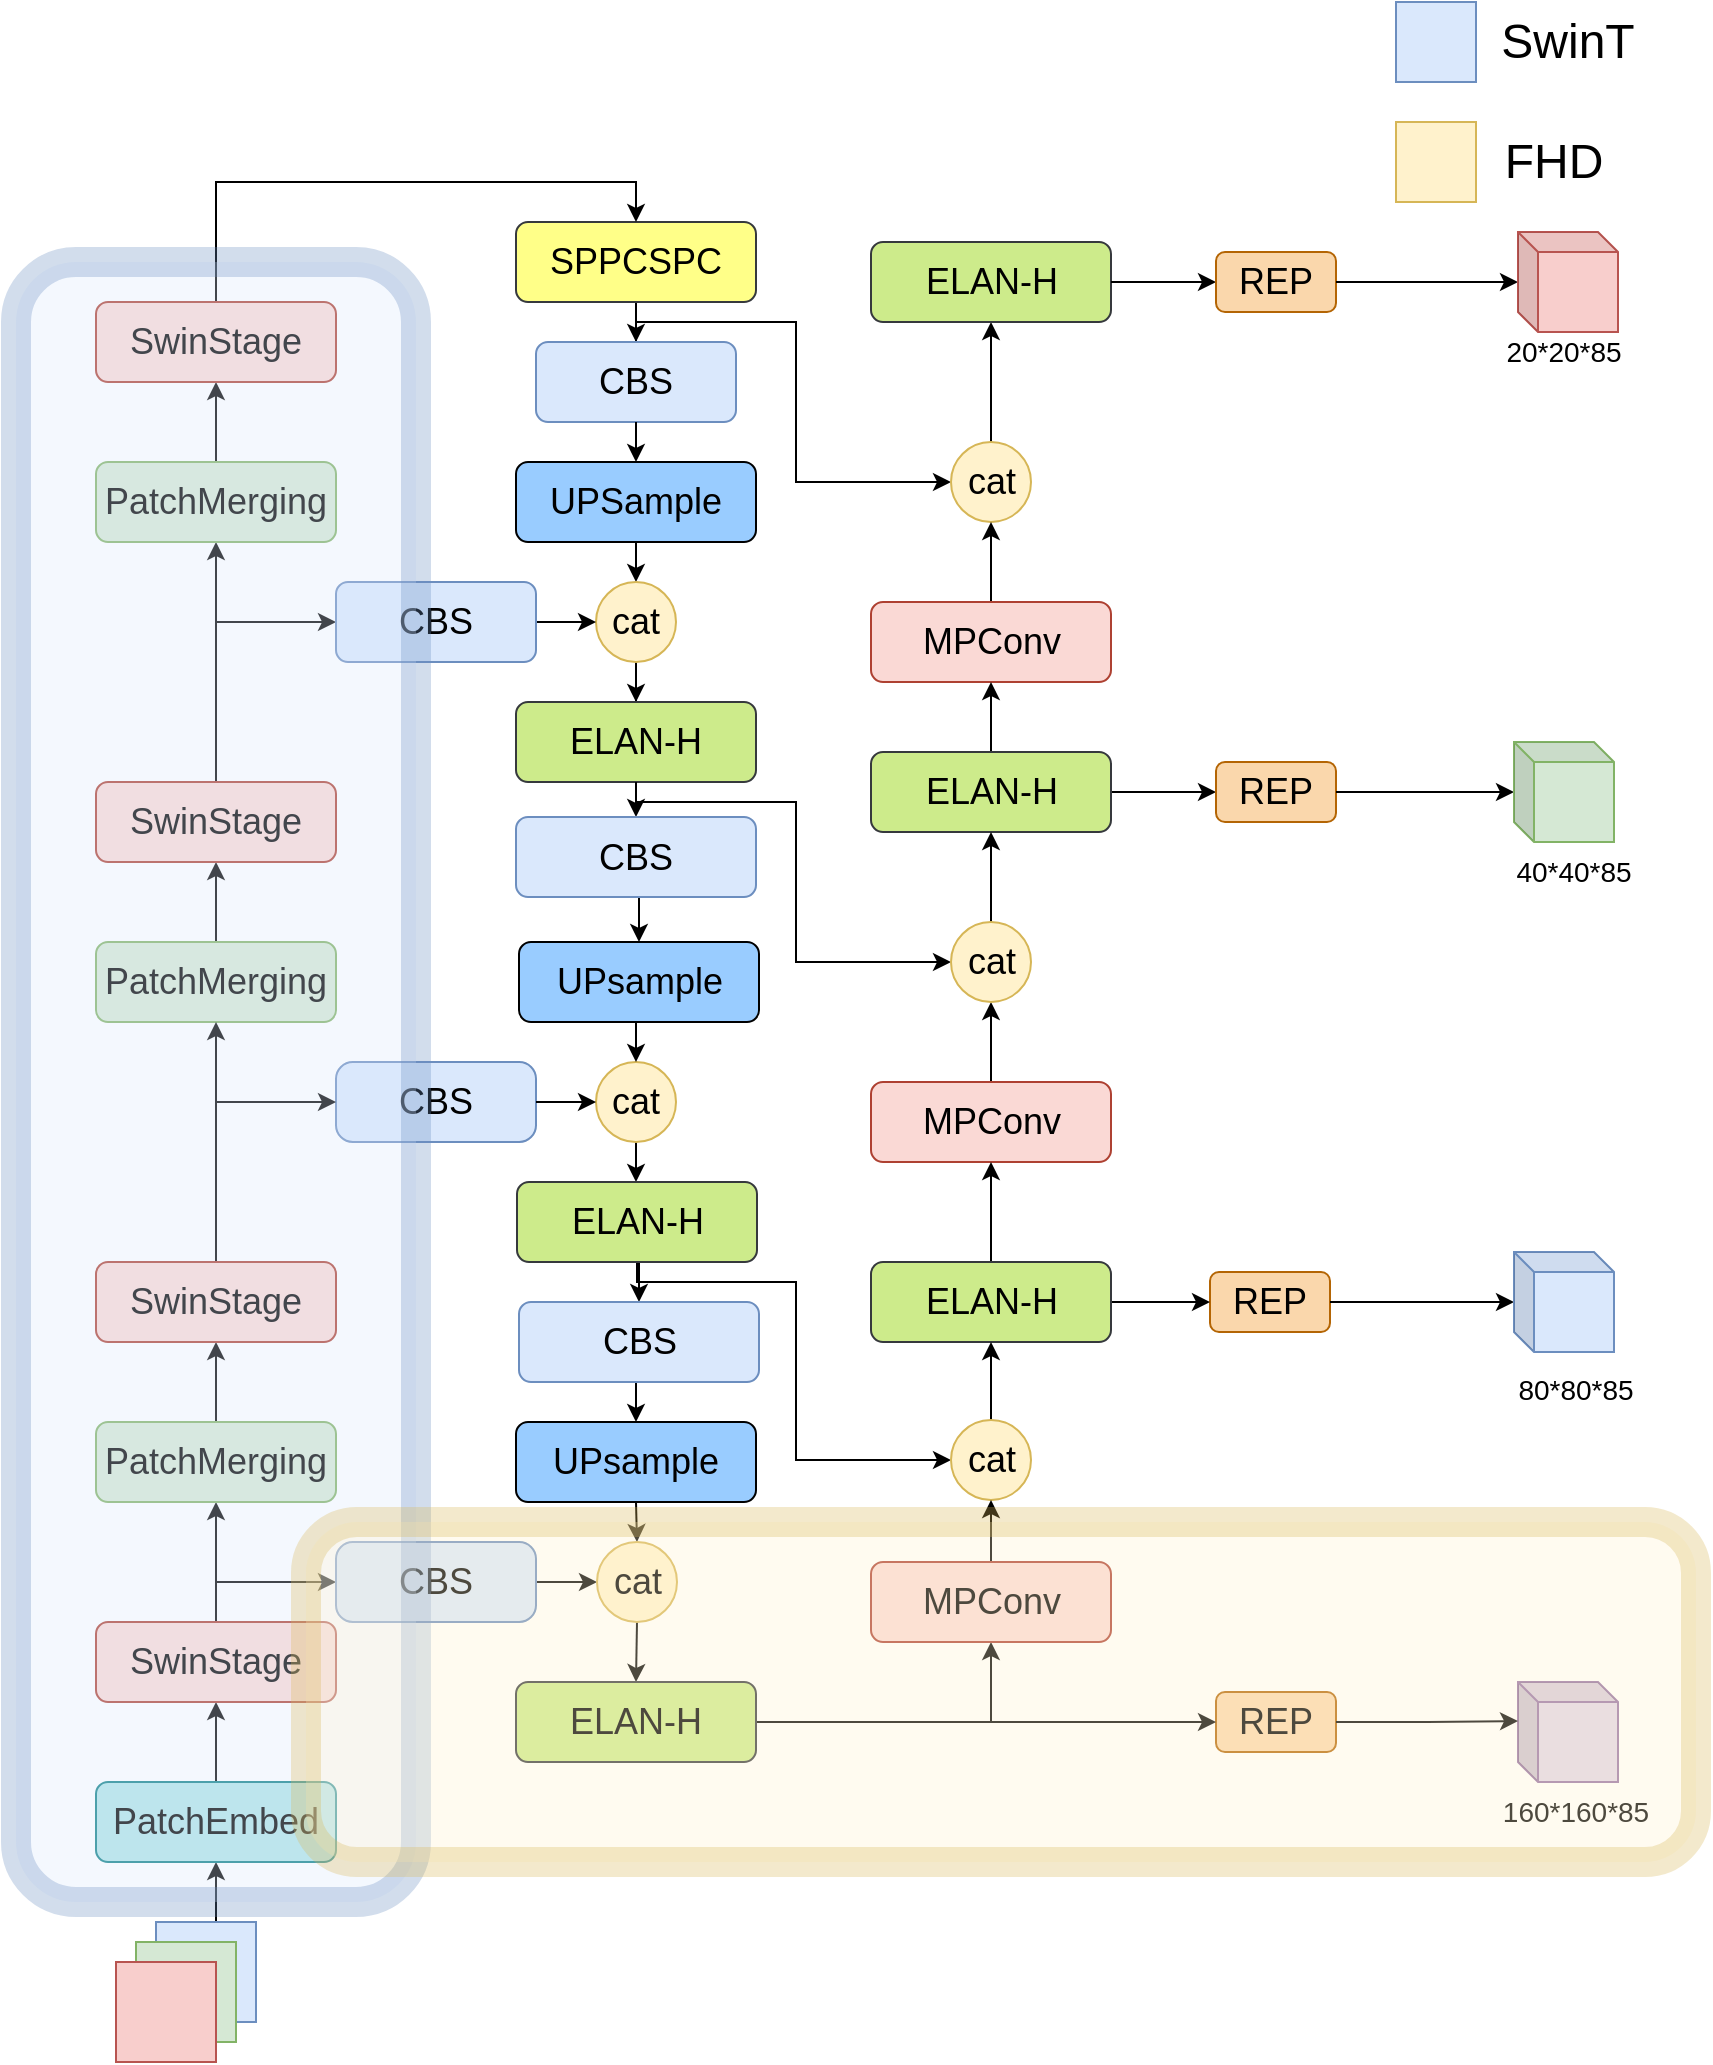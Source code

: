 <mxfile version="24.1.0" type="github">
  <diagram id="i7gGXflLBzXJQ1Onad0F" name="第 1 页">
    <mxGraphModel dx="2876" dy="1066" grid="1" gridSize="10" guides="1" tooltips="1" connect="1" arrows="1" fold="1" page="1" pageScale="1" pageWidth="827" pageHeight="1169" math="0" shadow="0">
      <root>
        <mxCell id="0" />
        <mxCell id="1" parent="0" />
        <mxCell id="FEVaPa4jQSWnyuISxAun-16" style="edgeStyle=orthogonalEdgeStyle;rounded=0;orthogonalLoop=1;jettySize=auto;html=1;exitX=0.5;exitY=0;exitDx=0;exitDy=0;entryX=0.5;entryY=1;entryDx=0;entryDy=0;" parent="1" source="6hGsSX0xc1QD5v10wT_n-3" target="96Z2TRk2g2hctk14bLeR-11" edge="1">
          <mxGeometry relative="1" as="geometry" />
        </mxCell>
        <mxCell id="6hGsSX0xc1QD5v10wT_n-3" value="" style="whiteSpace=wrap;html=1;aspect=fixed;fillColor=#dae8fc;strokeColor=#6c8ebf;" parent="1" vertex="1">
          <mxGeometry x="-50" y="1040" width="50" height="50" as="geometry" />
        </mxCell>
        <mxCell id="6hGsSX0xc1QD5v10wT_n-2" value="" style="whiteSpace=wrap;html=1;aspect=fixed;fillColor=#d5e8d4;strokeColor=#82b366;" parent="1" vertex="1">
          <mxGeometry x="-60" y="1050" width="50" height="50" as="geometry" />
        </mxCell>
        <mxCell id="6hGsSX0xc1QD5v10wT_n-1" value="" style="whiteSpace=wrap;html=1;aspect=fixed;fillColor=#f8cecc;strokeColor=#b85450;" parent="1" vertex="1">
          <mxGeometry x="-70" y="1060" width="50" height="50" as="geometry" />
        </mxCell>
        <mxCell id="FEVaPa4jQSWnyuISxAun-14" style="edgeStyle=orthogonalEdgeStyle;rounded=0;orthogonalLoop=1;jettySize=auto;html=1;exitX=0.5;exitY=0;exitDx=0;exitDy=0;entryX=0.5;entryY=1;entryDx=0;entryDy=0;" parent="1" source="96Z2TRk2g2hctk14bLeR-11" target="96Z2TRk2g2hctk14bLeR-17" edge="1">
          <mxGeometry relative="1" as="geometry" />
        </mxCell>
        <mxCell id="96Z2TRk2g2hctk14bLeR-11" value="&lt;font style=&quot;font-size: 18px;&quot;&gt;PatchEmbed&lt;/font&gt;" style="rounded=1;whiteSpace=wrap;html=1;fillColor=#b0e3e6;strokeColor=#0e8088;" parent="1" vertex="1">
          <mxGeometry x="-80" y="970" width="120" height="40" as="geometry" />
        </mxCell>
        <mxCell id="96Z2TRk2g2hctk14bLeR-20" value="" style="edgeStyle=orthogonalEdgeStyle;rounded=0;orthogonalLoop=1;jettySize=auto;html=1;" parent="1" source="96Z2TRk2g2hctk14bLeR-17" target="96Z2TRk2g2hctk14bLeR-19" edge="1">
          <mxGeometry relative="1" as="geometry" />
        </mxCell>
        <mxCell id="FEVaPa4jQSWnyuISxAun-20" style="edgeStyle=orthogonalEdgeStyle;rounded=0;orthogonalLoop=1;jettySize=auto;html=1;exitX=0.5;exitY=0;exitDx=0;exitDy=0;entryX=0;entryY=0.5;entryDx=0;entryDy=0;" parent="1" source="96Z2TRk2g2hctk14bLeR-17" target="FEVaPa4jQSWnyuISxAun-19" edge="1">
          <mxGeometry relative="1" as="geometry" />
        </mxCell>
        <mxCell id="96Z2TRk2g2hctk14bLeR-17" value="&lt;font style=&quot;font-size: 18px;&quot;&gt;SwinStage&lt;/font&gt;" style="rounded=1;whiteSpace=wrap;html=1;fillColor=#fad9d5;strokeColor=#ae4132;" parent="1" vertex="1">
          <mxGeometry x="-80" y="890" width="120" height="40" as="geometry" />
        </mxCell>
        <mxCell id="96Z2TRk2g2hctk14bLeR-284" value="" style="edgeStyle=orthogonalEdgeStyle;rounded=0;orthogonalLoop=1;jettySize=auto;html=1;fontSize=30;" parent="1" source="96Z2TRk2g2hctk14bLeR-19" target="96Z2TRk2g2hctk14bLeR-281" edge="1">
          <mxGeometry relative="1" as="geometry" />
        </mxCell>
        <mxCell id="96Z2TRk2g2hctk14bLeR-19" value="&lt;font style=&quot;font-size: 18px;&quot;&gt;PatchMerging&lt;/font&gt;" style="rounded=1;whiteSpace=wrap;html=1;fillColor=#d5e8d4;strokeColor=#82b366;" parent="1" vertex="1">
          <mxGeometry x="-80" y="790" width="120" height="40" as="geometry" />
        </mxCell>
        <mxCell id="96Z2TRk2g2hctk14bLeR-41" style="edgeStyle=orthogonalEdgeStyle;rounded=0;orthogonalLoop=1;jettySize=auto;html=1;exitX=0.5;exitY=0;exitDx=0;exitDy=0;entryX=0.5;entryY=1;entryDx=0;entryDy=0;" parent="1" source="96Z2TRk2g2hctk14bLeR-21" target="96Z2TRk2g2hctk14bLeR-23" edge="1">
          <mxGeometry relative="1" as="geometry" />
        </mxCell>
        <mxCell id="96Z2TRk2g2hctk14bLeR-21" value="&lt;font style=&quot;font-size: 18px;&quot;&gt;PatchMerging&lt;/font&gt;" style="rounded=1;whiteSpace=wrap;html=1;fillColor=#d5e8d4;strokeColor=#82b366;" parent="1" vertex="1">
          <mxGeometry x="-80" y="550" width="120" height="40" as="geometry" />
        </mxCell>
        <mxCell id="96Z2TRk2g2hctk14bLeR-26" style="edgeStyle=orthogonalEdgeStyle;rounded=0;orthogonalLoop=1;jettySize=auto;html=1;exitX=0.5;exitY=0;exitDx=0;exitDy=0;" parent="1" source="96Z2TRk2g2hctk14bLeR-23" target="96Z2TRk2g2hctk14bLeR-25" edge="1">
          <mxGeometry relative="1" as="geometry" />
        </mxCell>
        <mxCell id="FEVaPa4jQSWnyuISxAun-17" style="edgeStyle=orthogonalEdgeStyle;rounded=0;orthogonalLoop=1;jettySize=auto;html=1;exitX=0.5;exitY=0;exitDx=0;exitDy=0;entryX=0;entryY=0.5;entryDx=0;entryDy=0;" parent="1" source="96Z2TRk2g2hctk14bLeR-23" target="96Z2TRk2g2hctk14bLeR-40" edge="1">
          <mxGeometry relative="1" as="geometry" />
        </mxCell>
        <mxCell id="96Z2TRk2g2hctk14bLeR-23" value="&lt;font style=&quot;font-size: 18px;&quot;&gt;SwinStage&lt;/font&gt;" style="rounded=1;whiteSpace=wrap;html=1;fillColor=#fad9d5;strokeColor=#ae4132;" parent="1" vertex="1">
          <mxGeometry x="-80" y="470" width="120" height="40" as="geometry" />
        </mxCell>
        <mxCell id="FEVaPa4jQSWnyuISxAun-5" value="" style="edgeStyle=orthogonalEdgeStyle;rounded=0;orthogonalLoop=1;jettySize=auto;html=1;" parent="1" source="96Z2TRk2g2hctk14bLeR-25" target="FEVaPa4jQSWnyuISxAun-4" edge="1">
          <mxGeometry relative="1" as="geometry" />
        </mxCell>
        <mxCell id="96Z2TRk2g2hctk14bLeR-25" value="&lt;font style=&quot;font-size: 18px;&quot;&gt;PatchMerging&lt;/font&gt;" style="rounded=1;whiteSpace=wrap;html=1;fillColor=#d5e8d4;strokeColor=#82b366;" parent="1" vertex="1">
          <mxGeometry x="-80" y="310" width="120" height="40" as="geometry" />
        </mxCell>
        <mxCell id="96Z2TRk2g2hctk14bLeR-31" style="edgeStyle=orthogonalEdgeStyle;rounded=0;orthogonalLoop=1;jettySize=auto;html=1;exitX=0.5;exitY=1;exitDx=0;exitDy=0;" parent="1" source="96Z2TRk2g2hctk14bLeR-28" target="96Z2TRk2g2hctk14bLeR-30" edge="1">
          <mxGeometry relative="1" as="geometry" />
        </mxCell>
        <mxCell id="FEVaPa4jQSWnyuISxAun-55" style="edgeStyle=orthogonalEdgeStyle;rounded=0;orthogonalLoop=1;jettySize=auto;html=1;exitX=0.5;exitY=1;exitDx=0;exitDy=0;entryX=0;entryY=0.5;entryDx=0;entryDy=0;" parent="1" source="96Z2TRk2g2hctk14bLeR-28" target="96Z2TRk2g2hctk14bLeR-71" edge="1">
          <mxGeometry relative="1" as="geometry">
            <Array as="points">
              <mxPoint x="190" y="240" />
              <mxPoint x="270" y="240" />
              <mxPoint x="270" y="320" />
            </Array>
          </mxGeometry>
        </mxCell>
        <mxCell id="96Z2TRk2g2hctk14bLeR-28" value="&lt;font style=&quot;font-size: 18px;&quot;&gt;SPPCSPC&lt;/font&gt;" style="rounded=1;whiteSpace=wrap;html=1;fillColor=#ffff88;strokeColor=#36393d;" parent="1" vertex="1">
          <mxGeometry x="130" y="190" width="120" height="40" as="geometry" />
        </mxCell>
        <mxCell id="96Z2TRk2g2hctk14bLeR-30" value="&lt;font style=&quot;font-size: 18px;&quot;&gt;CBS&lt;/font&gt;" style="rounded=1;whiteSpace=wrap;html=1;fillColor=#dae8fc;strokeColor=#6c8ebf;" parent="1" vertex="1">
          <mxGeometry x="140" y="250" width="100" height="40" as="geometry" />
        </mxCell>
        <mxCell id="FEVaPa4jQSWnyuISxAun-47" style="edgeStyle=orthogonalEdgeStyle;rounded=0;orthogonalLoop=1;jettySize=auto;html=1;exitX=0.5;exitY=1;exitDx=0;exitDy=0;entryX=0.5;entryY=0;entryDx=0;entryDy=0;" parent="1" source="96Z2TRk2g2hctk14bLeR-32" target="96Z2TRk2g2hctk14bLeR-37" edge="1">
          <mxGeometry relative="1" as="geometry" />
        </mxCell>
        <mxCell id="96Z2TRk2g2hctk14bLeR-32" value="&lt;font style=&quot;font-size: 18px;&quot;&gt;UPSample&lt;/font&gt;" style="rounded=1;whiteSpace=wrap;html=1;fillColor=#99CCFF;" parent="1" vertex="1">
          <mxGeometry x="130" y="310" width="120" height="40" as="geometry" />
        </mxCell>
        <mxCell id="96Z2TRk2g2hctk14bLeR-50" value="" style="edgeStyle=orthogonalEdgeStyle;rounded=0;orthogonalLoop=1;jettySize=auto;html=1;" parent="1" source="96Z2TRk2g2hctk14bLeR-37" target="96Z2TRk2g2hctk14bLeR-49" edge="1">
          <mxGeometry relative="1" as="geometry" />
        </mxCell>
        <mxCell id="96Z2TRk2g2hctk14bLeR-37" value="&lt;font style=&quot;font-size: 18px;&quot;&gt;cat&lt;/font&gt;" style="ellipse;whiteSpace=wrap;html=1;rounded=1;fillColor=#fff2cc;strokeColor=#d6b656;" parent="1" vertex="1">
          <mxGeometry x="170" y="370" width="40" height="40" as="geometry" />
        </mxCell>
        <mxCell id="slHn6gZgomVeKo_xS-rV-101" style="edgeStyle=orthogonalEdgeStyle;rounded=0;orthogonalLoop=1;jettySize=auto;html=1;exitX=1;exitY=0.5;exitDx=0;exitDy=0;" parent="1" source="96Z2TRk2g2hctk14bLeR-40" target="96Z2TRk2g2hctk14bLeR-37" edge="1">
          <mxGeometry relative="1" as="geometry" />
        </mxCell>
        <mxCell id="96Z2TRk2g2hctk14bLeR-40" value="&lt;font style=&quot;font-size: 18px;&quot;&gt;CBS&lt;/font&gt;" style="rounded=1;whiteSpace=wrap;html=1;fillColor=#dae8fc;strokeColor=#6c8ebf;" parent="1" vertex="1">
          <mxGeometry x="40" y="370" width="100" height="40" as="geometry" />
        </mxCell>
        <mxCell id="96Z2TRk2g2hctk14bLeR-43" value="&lt;font style=&quot;font-size: 18px;&quot;&gt;CBS&lt;/font&gt;" style="rounded=1;whiteSpace=wrap;html=1;fillColor=#dae8fc;strokeColor=#6c8ebf;arcSize=21;" parent="1" vertex="1">
          <mxGeometry x="40" y="610" width="100" height="40" as="geometry" />
        </mxCell>
        <mxCell id="96Z2TRk2g2hctk14bLeR-67" value="" style="edgeStyle=orthogonalEdgeStyle;rounded=0;orthogonalLoop=1;jettySize=auto;html=1;" parent="1" source="96Z2TRk2g2hctk14bLeR-48" target="96Z2TRk2g2hctk14bLeR-66" edge="1">
          <mxGeometry relative="1" as="geometry" />
        </mxCell>
        <mxCell id="96Z2TRk2g2hctk14bLeR-48" value="&lt;font style=&quot;font-size: 18px;&quot;&gt;cat&lt;/font&gt;" style="ellipse;whiteSpace=wrap;html=1;rounded=1;fillColor=#fff2cc;strokeColor=#d6b656;" parent="1" vertex="1">
          <mxGeometry x="170" y="610" width="40" height="40" as="geometry" />
        </mxCell>
        <mxCell id="FEVaPa4jQSWnyuISxAun-54" style="edgeStyle=orthogonalEdgeStyle;rounded=0;orthogonalLoop=1;jettySize=auto;html=1;exitX=0.5;exitY=1;exitDx=0;exitDy=0;entryX=0;entryY=0.5;entryDx=0;entryDy=0;" parent="1" source="96Z2TRk2g2hctk14bLeR-49" target="96Z2TRk2g2hctk14bLeR-89" edge="1">
          <mxGeometry relative="1" as="geometry">
            <Array as="points">
              <mxPoint x="190" y="480" />
              <mxPoint x="270" y="480" />
              <mxPoint x="270" y="560" />
            </Array>
          </mxGeometry>
        </mxCell>
        <mxCell id="96Z2TRk2g2hctk14bLeR-49" value="&lt;font style=&quot;font-size: 18px;&quot;&gt;ELAN-H&lt;/font&gt;" style="rounded=1;whiteSpace=wrap;html=1;fillColor=#cdeb8b;strokeColor=#36393d;" parent="1" vertex="1">
          <mxGeometry x="130" y="430" width="120" height="40" as="geometry" />
        </mxCell>
        <mxCell id="96Z2TRk2g2hctk14bLeR-56" style="edgeStyle=orthogonalEdgeStyle;rounded=0;orthogonalLoop=1;jettySize=auto;html=1;exitX=0.5;exitY=1;exitDx=0;exitDy=0;entryX=0.5;entryY=0;entryDx=0;entryDy=0;" parent="1" source="96Z2TRk2g2hctk14bLeR-49" target="96Z2TRk2g2hctk14bLeR-54" edge="1">
          <mxGeometry relative="1" as="geometry">
            <mxPoint x="191" y="515" as="sourcePoint" />
          </mxGeometry>
        </mxCell>
        <mxCell id="a6rZ2WNsQKCH5PQ9cZ_o-20" style="edgeStyle=orthogonalEdgeStyle;rounded=0;orthogonalLoop=1;jettySize=auto;html=1;exitX=0.5;exitY=1;exitDx=0;exitDy=0;entryX=0.5;entryY=0;entryDx=0;entryDy=0;fontFamily=Tahoma;fontSize=6;" parent="1" source="96Z2TRk2g2hctk14bLeR-60" target="96Z2TRk2g2hctk14bLeR-48" edge="1">
          <mxGeometry relative="1" as="geometry" />
        </mxCell>
        <mxCell id="96Z2TRk2g2hctk14bLeR-60" value="&lt;font style=&quot;font-size: 18px;&quot;&gt;UPsample&lt;/font&gt;" style="rounded=1;whiteSpace=wrap;html=1;fillColor=#99CCFF;" parent="1" vertex="1">
          <mxGeometry x="131.5" y="550" width="120" height="40" as="geometry" />
        </mxCell>
        <mxCell id="FEVaPa4jQSWnyuISxAun-22" style="edgeStyle=orthogonalEdgeStyle;rounded=0;orthogonalLoop=1;jettySize=auto;html=1;exitX=0.5;exitY=1;exitDx=0;exitDy=0;entryX=0.5;entryY=0;entryDx=0;entryDy=0;" parent="1" source="96Z2TRk2g2hctk14bLeR-66" target="FEVaPa4jQSWnyuISxAun-21" edge="1">
          <mxGeometry relative="1" as="geometry" />
        </mxCell>
        <mxCell id="FEVaPa4jQSWnyuISxAun-48" style="edgeStyle=orthogonalEdgeStyle;rounded=0;orthogonalLoop=1;jettySize=auto;html=1;exitX=0.5;exitY=1;exitDx=0;exitDy=0;entryX=0;entryY=0.5;entryDx=0;entryDy=0;" parent="1" source="96Z2TRk2g2hctk14bLeR-66" target="FEVaPa4jQSWnyuISxAun-34" edge="1">
          <mxGeometry relative="1" as="geometry">
            <Array as="points">
              <mxPoint x="191" y="720" />
              <mxPoint x="270" y="720" />
              <mxPoint x="270" y="809" />
            </Array>
          </mxGeometry>
        </mxCell>
        <mxCell id="96Z2TRk2g2hctk14bLeR-66" value="&lt;font style=&quot;font-size: 18px;&quot;&gt;ELAN-H&lt;/font&gt;" style="whiteSpace=wrap;html=1;rounded=1;fillColor=#cdeb8b;strokeColor=#36393d;" parent="1" vertex="1">
          <mxGeometry x="130.5" y="670" width="120" height="40" as="geometry" />
        </mxCell>
        <mxCell id="96Z2TRk2g2hctk14bLeR-96" style="edgeStyle=orthogonalEdgeStyle;rounded=0;orthogonalLoop=1;jettySize=auto;html=1;exitX=0.5;exitY=0;exitDx=0;exitDy=0;entryX=0.5;entryY=1;entryDx=0;entryDy=0;" parent="1" source="96Z2TRk2g2hctk14bLeR-71" target="96Z2TRk2g2hctk14bLeR-94" edge="1">
          <mxGeometry relative="1" as="geometry" />
        </mxCell>
        <mxCell id="96Z2TRk2g2hctk14bLeR-71" value="&lt;font style=&quot;font-size: 18px;&quot;&gt;cat&lt;/font&gt;" style="ellipse;whiteSpace=wrap;html=1;rounded=1;fillColor=#fff2cc;strokeColor=#d6b656;" parent="1" vertex="1">
          <mxGeometry x="347.5" y="300" width="40" height="40" as="geometry" />
        </mxCell>
        <mxCell id="96Z2TRk2g2hctk14bLeR-84" value="" style="edgeStyle=orthogonalEdgeStyle;rounded=0;orthogonalLoop=1;jettySize=auto;html=1;entryX=0.5;entryY=1;entryDx=0;entryDy=0;" parent="1" source="96Z2TRk2g2hctk14bLeR-81" target="96Z2TRk2g2hctk14bLeR-71" edge="1">
          <mxGeometry relative="1" as="geometry">
            <mxPoint x="366" y="390" as="targetPoint" />
          </mxGeometry>
        </mxCell>
        <mxCell id="96Z2TRk2g2hctk14bLeR-81" value="&lt;font style=&quot;font-size: 18px;&quot;&gt;MPConv&lt;/font&gt;" style="whiteSpace=wrap;html=1;rounded=1;fillColor=#fad9d5;strokeColor=#ae4132;" parent="1" vertex="1">
          <mxGeometry x="307.5" y="380" width="120" height="40" as="geometry" />
        </mxCell>
        <mxCell id="96Z2TRk2g2hctk14bLeR-88" value="" style="edgeStyle=orthogonalEdgeStyle;rounded=0;orthogonalLoop=1;jettySize=auto;html=1;" parent="1" source="96Z2TRk2g2hctk14bLeR-82" target="96Z2TRk2g2hctk14bLeR-81" edge="1">
          <mxGeometry relative="1" as="geometry" />
        </mxCell>
        <mxCell id="slHn6gZgomVeKo_xS-rV-91" style="edgeStyle=orthogonalEdgeStyle;rounded=0;orthogonalLoop=1;jettySize=auto;html=1;exitX=1;exitY=0.5;exitDx=0;exitDy=0;entryX=0;entryY=0.5;entryDx=0;entryDy=0;" parent="1" source="96Z2TRk2g2hctk14bLeR-82" target="96Z2TRk2g2hctk14bLeR-100" edge="1">
          <mxGeometry relative="1" as="geometry" />
        </mxCell>
        <mxCell id="96Z2TRk2g2hctk14bLeR-82" value="&lt;font style=&quot;font-size: 18px;&quot;&gt;ELAN-H&lt;/font&gt;" style="whiteSpace=wrap;html=1;rounded=1;fillColor=#cdeb8b;strokeColor=#36393d;" parent="1" vertex="1">
          <mxGeometry x="307.5" y="455" width="120" height="40" as="geometry" />
        </mxCell>
        <mxCell id="FEVaPa4jQSWnyuISxAun-53" style="edgeStyle=orthogonalEdgeStyle;rounded=0;orthogonalLoop=1;jettySize=auto;html=1;exitX=0.5;exitY=0;exitDx=0;exitDy=0;entryX=0.5;entryY=1;entryDx=0;entryDy=0;" parent="1" source="96Z2TRk2g2hctk14bLeR-83" target="96Z2TRk2g2hctk14bLeR-89" edge="1">
          <mxGeometry relative="1" as="geometry" />
        </mxCell>
        <mxCell id="96Z2TRk2g2hctk14bLeR-83" value="&lt;font style=&quot;font-size: 18px;&quot;&gt;MPConv&lt;/font&gt;" style="whiteSpace=wrap;html=1;rounded=1;fillColor=#fad9d5;strokeColor=#ae4132;" parent="1" vertex="1">
          <mxGeometry x="307.5" y="620" width="120" height="40" as="geometry" />
        </mxCell>
        <mxCell id="96Z2TRk2g2hctk14bLeR-90" value="" style="edgeStyle=orthogonalEdgeStyle;rounded=0;orthogonalLoop=1;jettySize=auto;html=1;" parent="1" source="96Z2TRk2g2hctk14bLeR-89" target="96Z2TRk2g2hctk14bLeR-82" edge="1">
          <mxGeometry relative="1" as="geometry" />
        </mxCell>
        <mxCell id="96Z2TRk2g2hctk14bLeR-89" value="&lt;font style=&quot;font-size: 18px;&quot;&gt;cat&lt;/font&gt;" style="ellipse;whiteSpace=wrap;html=1;rounded=1;fillColor=#fff2cc;strokeColor=#d6b656;" parent="1" vertex="1">
          <mxGeometry x="347.5" y="540" width="40" height="40" as="geometry" />
        </mxCell>
        <mxCell id="96Z2TRk2g2hctk14bLeR-94" value="&lt;font style=&quot;font-size: 18px;&quot;&gt;ELAN-H&lt;/font&gt;" style="rounded=1;whiteSpace=wrap;html=1;fillColor=#cdeb8b;strokeColor=#36393d;" parent="1" vertex="1">
          <mxGeometry x="307.5" y="200" width="120" height="40" as="geometry" />
        </mxCell>
        <mxCell id="96Z2TRk2g2hctk14bLeR-99" style="edgeStyle=orthogonalEdgeStyle;rounded=0;orthogonalLoop=1;jettySize=auto;html=1;entryX=0;entryY=0.5;entryDx=0;entryDy=0;exitX=1;exitY=0.5;exitDx=0;exitDy=0;" parent="1" source="96Z2TRk2g2hctk14bLeR-94" target="96Z2TRk2g2hctk14bLeR-98" edge="1">
          <mxGeometry relative="1" as="geometry">
            <mxPoint x="418" y="210" as="sourcePoint" />
          </mxGeometry>
        </mxCell>
        <mxCell id="96Z2TRk2g2hctk14bLeR-98" value="&lt;font style=&quot;font-size: 18px;&quot;&gt;REP&lt;/font&gt;" style="rounded=1;whiteSpace=wrap;html=1;fillColor=#fad7ac;strokeColor=#b46504;" parent="1" vertex="1">
          <mxGeometry x="480" y="205" width="60" height="30" as="geometry" />
        </mxCell>
        <mxCell id="96Z2TRk2g2hctk14bLeR-100" value="&lt;font style=&quot;font-size: 18px;&quot;&gt;REP&lt;/font&gt;" style="rounded=1;whiteSpace=wrap;html=1;fillColor=#fad7ac;strokeColor=#b46504;" parent="1" vertex="1">
          <mxGeometry x="480" y="460" width="60" height="30" as="geometry" />
        </mxCell>
        <mxCell id="96Z2TRk2g2hctk14bLeR-101" value="&lt;font style=&quot;font-size: 18px;&quot;&gt;REP&lt;/font&gt;" style="rounded=1;whiteSpace=wrap;html=1;fillColor=#fad7ac;strokeColor=#b46504;" parent="1" vertex="1">
          <mxGeometry x="477" y="715" width="60" height="30" as="geometry" />
        </mxCell>
        <mxCell id="96Z2TRk2g2hctk14bLeR-141" value="" style="edgeStyle=orthogonalEdgeStyle;rounded=0;orthogonalLoop=1;jettySize=auto;html=1;exitX=1;exitY=0.5;exitDx=0;exitDy=0;" parent="1" source="96Z2TRk2g2hctk14bLeR-98" target="96Z2TRk2g2hctk14bLeR-117" edge="1">
          <mxGeometry relative="1" as="geometry">
            <mxPoint x="601" y="220.0" as="sourcePoint" />
          </mxGeometry>
        </mxCell>
        <mxCell id="96Z2TRk2g2hctk14bLeR-119" value="" style="edgeStyle=orthogonalEdgeStyle;rounded=0;orthogonalLoop=1;jettySize=auto;html=1;exitX=1;exitY=0.5;exitDx=0;exitDy=0;" parent="1" source="96Z2TRk2g2hctk14bLeR-100" target="96Z2TRk2g2hctk14bLeR-118" edge="1">
          <mxGeometry relative="1" as="geometry">
            <mxPoint x="601" y="433.5" as="sourcePoint" />
          </mxGeometry>
        </mxCell>
        <mxCell id="96Z2TRk2g2hctk14bLeR-121" value="" style="edgeStyle=orthogonalEdgeStyle;rounded=0;orthogonalLoop=1;jettySize=auto;html=1;exitX=1;exitY=0.5;exitDx=0;exitDy=0;" parent="1" source="96Z2TRk2g2hctk14bLeR-101" target="96Z2TRk2g2hctk14bLeR-120" edge="1">
          <mxGeometry relative="1" as="geometry">
            <mxPoint x="598" y="735" as="sourcePoint" />
          </mxGeometry>
        </mxCell>
        <mxCell id="96Z2TRk2g2hctk14bLeR-117" value="" style="shape=cube;whiteSpace=wrap;html=1;boundedLbl=1;backgroundOutline=1;darkOpacity=0.05;darkOpacity2=0.1;size=10;fontStyle=1;fillColor=#f8cecc;strokeColor=#b85450;" parent="1" vertex="1">
          <mxGeometry x="631" y="195" width="50" height="50" as="geometry" />
        </mxCell>
        <mxCell id="96Z2TRk2g2hctk14bLeR-118" value="" style="shape=cube;whiteSpace=wrap;html=1;boundedLbl=1;backgroundOutline=1;darkOpacity=0.05;darkOpacity2=0.1;size=10;fillColor=#d5e8d4;strokeColor=#82b366;" parent="1" vertex="1">
          <mxGeometry x="629" y="450" width="50" height="50" as="geometry" />
        </mxCell>
        <mxCell id="96Z2TRk2g2hctk14bLeR-120" value="" style="shape=cube;whiteSpace=wrap;html=1;boundedLbl=1;backgroundOutline=1;darkOpacity=0.05;darkOpacity2=0.1;size=10;fillColor=#dae8fc;strokeColor=#6c8ebf;" parent="1" vertex="1">
          <mxGeometry x="629" y="705" width="50" height="50" as="geometry" />
        </mxCell>
        <mxCell id="96Z2TRk2g2hctk14bLeR-285" value="" style="edgeStyle=orthogonalEdgeStyle;rounded=0;orthogonalLoop=1;jettySize=auto;html=1;fontSize=30;" parent="1" source="96Z2TRk2g2hctk14bLeR-281" target="96Z2TRk2g2hctk14bLeR-21" edge="1">
          <mxGeometry relative="1" as="geometry" />
        </mxCell>
        <mxCell id="FEVaPa4jQSWnyuISxAun-15" style="edgeStyle=orthogonalEdgeStyle;rounded=0;orthogonalLoop=1;jettySize=auto;html=1;exitX=0.5;exitY=0;exitDx=0;exitDy=0;entryX=0;entryY=0.5;entryDx=0;entryDy=0;" parent="1" source="96Z2TRk2g2hctk14bLeR-281" target="96Z2TRk2g2hctk14bLeR-43" edge="1">
          <mxGeometry relative="1" as="geometry" />
        </mxCell>
        <mxCell id="96Z2TRk2g2hctk14bLeR-281" value="&lt;font style=&quot;font-size: 18px;&quot;&gt;SwinStage&lt;/font&gt;" style="rounded=1;whiteSpace=wrap;html=1;fillColor=#fad9d5;strokeColor=#ae4132;" parent="1" vertex="1">
          <mxGeometry x="-80" y="710" width="120" height="40" as="geometry" />
        </mxCell>
        <mxCell id="96Z2TRk2g2hctk14bLeR-370" value="&lt;font style=&quot;font-size: 14px;&quot;&gt;20*20*85&lt;/font&gt;" style="text;html=1;strokeColor=none;fillColor=none;align=center;verticalAlign=middle;whiteSpace=wrap;rounded=0;strokeWidth=1;fontSize=12;" parent="1" vertex="1">
          <mxGeometry x="626" y="240" width="56" height="30" as="geometry" />
        </mxCell>
        <mxCell id="96Z2TRk2g2hctk14bLeR-371" value="&lt;font style=&quot;font-size: 14px;&quot;&gt;40*40*85&lt;/font&gt;" style="text;html=1;strokeColor=none;fillColor=none;align=center;verticalAlign=middle;whiteSpace=wrap;rounded=0;strokeWidth=1;fontSize=12;" parent="1" vertex="1">
          <mxGeometry x="631" y="500" width="56" height="30" as="geometry" />
        </mxCell>
        <mxCell id="96Z2TRk2g2hctk14bLeR-372" value="&lt;font style=&quot;font-size: 14px;&quot;&gt;80*80*85&lt;/font&gt;" style="text;html=1;strokeColor=none;fillColor=none;align=center;verticalAlign=middle;whiteSpace=wrap;rounded=0;strokeWidth=1;fontSize=12;" parent="1" vertex="1">
          <mxGeometry x="632" y="759" width="56" height="30" as="geometry" />
        </mxCell>
        <mxCell id="a6rZ2WNsQKCH5PQ9cZ_o-3" style="edgeStyle=orthogonalEdgeStyle;rounded=0;orthogonalLoop=1;jettySize=auto;html=1;exitX=1;exitY=0.5;exitDx=0;exitDy=0;entryX=0;entryY=0.5;entryDx=0;entryDy=0;fontFamily=Tahoma;fontSize=6;" parent="1" source="96Z2TRk2g2hctk14bLeR-43" target="96Z2TRk2g2hctk14bLeR-48" edge="1">
          <mxGeometry relative="1" as="geometry">
            <mxPoint x="153.5" y="635" as="sourcePoint" />
          </mxGeometry>
        </mxCell>
        <mxCell id="a6rZ2WNsQKCH5PQ9cZ_o-12" style="edgeStyle=orthogonalEdgeStyle;rounded=0;orthogonalLoop=1;jettySize=auto;html=1;exitX=0.5;exitY=1;exitDx=0;exitDy=0;entryX=0.5;entryY=0;entryDx=0;entryDy=0;fontFamily=Tahoma;fontSize=6;" parent="1" source="96Z2TRk2g2hctk14bLeR-54" target="96Z2TRk2g2hctk14bLeR-60" edge="1">
          <mxGeometry relative="1" as="geometry">
            <mxPoint x="190" y="576" as="sourcePoint" />
          </mxGeometry>
        </mxCell>
        <mxCell id="a6rZ2WNsQKCH5PQ9cZ_o-15" style="edgeStyle=orthogonalEdgeStyle;rounded=0;orthogonalLoop=1;jettySize=auto;html=1;exitX=0.5;exitY=1;exitDx=0;exitDy=0;entryX=0.5;entryY=0;entryDx=0;entryDy=0;fontFamily=Tahoma;fontSize=6;" parent="1" source="96Z2TRk2g2hctk14bLeR-30" target="96Z2TRk2g2hctk14bLeR-32" edge="1">
          <mxGeometry relative="1" as="geometry">
            <mxPoint x="190" y="357" as="sourcePoint" />
          </mxGeometry>
        </mxCell>
        <mxCell id="a6rZ2WNsQKCH5PQ9cZ_o-16" style="edgeStyle=orthogonalEdgeStyle;rounded=0;orthogonalLoop=1;jettySize=auto;html=1;exitX=0.5;exitY=1;exitDx=0;exitDy=0;fontFamily=Tahoma;fontSize=6;" parent="1" edge="1">
          <mxGeometry relative="1" as="geometry">
            <mxPoint x="240" y="360.5" as="sourcePoint" />
            <mxPoint x="240" y="360.5" as="targetPoint" />
          </mxGeometry>
        </mxCell>
        <mxCell id="FEVaPa4jQSWnyuISxAun-6" style="edgeStyle=orthogonalEdgeStyle;rounded=0;orthogonalLoop=1;jettySize=auto;html=1;exitX=0.5;exitY=0;exitDx=0;exitDy=0;entryX=0.5;entryY=0;entryDx=0;entryDy=0;" parent="1" source="FEVaPa4jQSWnyuISxAun-4" target="96Z2TRk2g2hctk14bLeR-28" edge="1">
          <mxGeometry relative="1" as="geometry" />
        </mxCell>
        <mxCell id="FEVaPa4jQSWnyuISxAun-4" value="&lt;font style=&quot;font-size: 18px;&quot;&gt;SwinStage&lt;/font&gt;" style="rounded=1;whiteSpace=wrap;html=1;fillColor=#fad9d5;strokeColor=#ae4132;" parent="1" vertex="1">
          <mxGeometry x="-80" y="230" width="120" height="40" as="geometry" />
        </mxCell>
        <mxCell id="FEVaPa4jQSWnyuISxAun-26" style="edgeStyle=orthogonalEdgeStyle;rounded=0;orthogonalLoop=1;jettySize=auto;html=1;exitX=1;exitY=0.5;exitDx=0;exitDy=0;entryX=0;entryY=0.5;entryDx=0;entryDy=0;" parent="1" source="FEVaPa4jQSWnyuISxAun-19" target="FEVaPa4jQSWnyuISxAun-24" edge="1">
          <mxGeometry relative="1" as="geometry" />
        </mxCell>
        <mxCell id="FEVaPa4jQSWnyuISxAun-19" value="&lt;font style=&quot;font-size: 18px;&quot;&gt;CBS&lt;/font&gt;" style="rounded=1;whiteSpace=wrap;html=1;fillColor=#dae8fc;strokeColor=#6c8ebf;arcSize=21;" parent="1" vertex="1">
          <mxGeometry x="40" y="850" width="100" height="40" as="geometry" />
        </mxCell>
        <mxCell id="FEVaPa4jQSWnyuISxAun-25" style="edgeStyle=orthogonalEdgeStyle;rounded=0;orthogonalLoop=1;jettySize=auto;html=1;exitX=0.5;exitY=1;exitDx=0;exitDy=0;entryX=0.5;entryY=0;entryDx=0;entryDy=0;" parent="1" source="FEVaPa4jQSWnyuISxAun-21" target="FEVaPa4jQSWnyuISxAun-23" edge="1">
          <mxGeometry relative="1" as="geometry" />
        </mxCell>
        <mxCell id="FEVaPa4jQSWnyuISxAun-21" value="&lt;font style=&quot;font-size: 18px;&quot;&gt;CBS&lt;/font&gt;" style="rounded=1;whiteSpace=wrap;html=1;fillColor=#dae8fc;strokeColor=#6c8ebf;" parent="1" vertex="1">
          <mxGeometry x="131.5" y="730" width="120" height="40" as="geometry" />
        </mxCell>
        <mxCell id="FEVaPa4jQSWnyuISxAun-50" style="edgeStyle=orthogonalEdgeStyle;rounded=0;orthogonalLoop=1;jettySize=auto;html=1;exitX=0.5;exitY=1;exitDx=0;exitDy=0;entryX=0.5;entryY=0;entryDx=0;entryDy=0;" parent="1" source="FEVaPa4jQSWnyuISxAun-23" target="FEVaPa4jQSWnyuISxAun-24" edge="1">
          <mxGeometry relative="1" as="geometry" />
        </mxCell>
        <mxCell id="FEVaPa4jQSWnyuISxAun-23" value="&lt;font style=&quot;font-size: 18px;&quot;&gt;UPsample&lt;/font&gt;" style="rounded=1;whiteSpace=wrap;html=1;fillColor=#99CCFF;" parent="1" vertex="1">
          <mxGeometry x="130" y="790" width="120" height="40" as="geometry" />
        </mxCell>
        <mxCell id="FEVaPa4jQSWnyuISxAun-39" style="edgeStyle=orthogonalEdgeStyle;rounded=0;orthogonalLoop=1;jettySize=auto;html=1;exitX=0.5;exitY=1;exitDx=0;exitDy=0;entryX=0.5;entryY=0;entryDx=0;entryDy=0;" parent="1" source="FEVaPa4jQSWnyuISxAun-24" target="FEVaPa4jQSWnyuISxAun-37" edge="1">
          <mxGeometry relative="1" as="geometry" />
        </mxCell>
        <mxCell id="FEVaPa4jQSWnyuISxAun-24" value="&lt;font style=&quot;font-size: 18px;&quot;&gt;cat&lt;/font&gt;" style="ellipse;whiteSpace=wrap;html=1;rounded=1;fillColor=#fff2cc;strokeColor=#d6b656;" parent="1" vertex="1">
          <mxGeometry x="170.5" y="850" width="40" height="40" as="geometry" />
        </mxCell>
        <mxCell id="FEVaPa4jQSWnyuISxAun-32" style="edgeStyle=orthogonalEdgeStyle;rounded=0;orthogonalLoop=1;jettySize=auto;html=1;exitX=1;exitY=0.5;exitDx=0;exitDy=0;entryX=0;entryY=0.5;entryDx=0;entryDy=0;" parent="1" source="FEVaPa4jQSWnyuISxAun-28" target="96Z2TRk2g2hctk14bLeR-101" edge="1">
          <mxGeometry relative="1" as="geometry" />
        </mxCell>
        <mxCell id="FEVaPa4jQSWnyuISxAun-33" style="edgeStyle=orthogonalEdgeStyle;rounded=0;orthogonalLoop=1;jettySize=auto;html=1;exitX=0.5;exitY=0;exitDx=0;exitDy=0;entryX=0.5;entryY=1;entryDx=0;entryDy=0;" parent="1" source="FEVaPa4jQSWnyuISxAun-28" target="96Z2TRk2g2hctk14bLeR-83" edge="1">
          <mxGeometry relative="1" as="geometry" />
        </mxCell>
        <mxCell id="FEVaPa4jQSWnyuISxAun-28" value="&lt;font style=&quot;font-size: 18px;&quot;&gt;ELAN-H&lt;/font&gt;" style="whiteSpace=wrap;html=1;rounded=1;fillColor=#cdeb8b;strokeColor=#36393d;" parent="1" vertex="1">
          <mxGeometry x="307.5" y="710" width="120" height="40" as="geometry" />
        </mxCell>
        <mxCell id="FEVaPa4jQSWnyuISxAun-29" value="&lt;font style=&quot;font-size: 18px;&quot;&gt;REP&lt;/font&gt;" style="rounded=1;whiteSpace=wrap;html=1;fillColor=#fad7ac;strokeColor=#b46504;" parent="1" vertex="1">
          <mxGeometry x="480" y="925" width="60" height="30" as="geometry" />
        </mxCell>
        <mxCell id="FEVaPa4jQSWnyuISxAun-30" value="" style="shape=cube;whiteSpace=wrap;html=1;boundedLbl=1;backgroundOutline=1;darkOpacity=0.05;darkOpacity2=0.1;size=10;fillColor=#e1d5e7;strokeColor=#9673a6;" parent="1" vertex="1">
          <mxGeometry x="631" y="920" width="50" height="50" as="geometry" />
        </mxCell>
        <mxCell id="FEVaPa4jQSWnyuISxAun-31" value="&lt;font style=&quot;font-size: 14px;&quot;&gt;160*160*85&lt;/font&gt;" style="text;html=1;strokeColor=none;fillColor=none;align=center;verticalAlign=middle;whiteSpace=wrap;rounded=0;strokeWidth=1;fontSize=12;" parent="1" vertex="1">
          <mxGeometry x="632" y="970" width="56" height="30" as="geometry" />
        </mxCell>
        <mxCell id="FEVaPa4jQSWnyuISxAun-36" style="edgeStyle=orthogonalEdgeStyle;rounded=0;orthogonalLoop=1;jettySize=auto;html=1;exitX=0.5;exitY=0;exitDx=0;exitDy=0;entryX=0.5;entryY=1;entryDx=0;entryDy=0;" parent="1" source="FEVaPa4jQSWnyuISxAun-34" target="FEVaPa4jQSWnyuISxAun-28" edge="1">
          <mxGeometry relative="1" as="geometry" />
        </mxCell>
        <mxCell id="FEVaPa4jQSWnyuISxAun-34" value="&lt;font style=&quot;font-size: 18px;&quot;&gt;cat&lt;/font&gt;" style="ellipse;whiteSpace=wrap;html=1;rounded=1;fillColor=#fff2cc;strokeColor=#d6b656;" parent="1" vertex="1">
          <mxGeometry x="347.5" y="789" width="40" height="40" as="geometry" />
        </mxCell>
        <mxCell id="FEVaPa4jQSWnyuISxAun-38" style="edgeStyle=orthogonalEdgeStyle;rounded=0;orthogonalLoop=1;jettySize=auto;html=1;exitX=1;exitY=0.5;exitDx=0;exitDy=0;entryX=0;entryY=0.5;entryDx=0;entryDy=0;" parent="1" source="FEVaPa4jQSWnyuISxAun-37" target="FEVaPa4jQSWnyuISxAun-29" edge="1">
          <mxGeometry relative="1" as="geometry" />
        </mxCell>
        <mxCell id="FEVaPa4jQSWnyuISxAun-42" style="edgeStyle=orthogonalEdgeStyle;rounded=0;orthogonalLoop=1;jettySize=auto;html=1;exitX=1;exitY=0.5;exitDx=0;exitDy=0;entryX=0.5;entryY=1;entryDx=0;entryDy=0;" parent="1" source="FEVaPa4jQSWnyuISxAun-37" target="FEVaPa4jQSWnyuISxAun-41" edge="1">
          <mxGeometry relative="1" as="geometry" />
        </mxCell>
        <mxCell id="FEVaPa4jQSWnyuISxAun-37" value="&lt;font style=&quot;font-size: 18px;&quot;&gt;ELAN-H&lt;/font&gt;" style="whiteSpace=wrap;html=1;rounded=1;fillColor=#cdeb8b;strokeColor=#36393d;" parent="1" vertex="1">
          <mxGeometry x="130" y="920" width="120" height="40" as="geometry" />
        </mxCell>
        <mxCell id="FEVaPa4jQSWnyuISxAun-40" style="edgeStyle=orthogonalEdgeStyle;rounded=0;orthogonalLoop=1;jettySize=auto;html=1;exitX=1;exitY=0.5;exitDx=0;exitDy=0;entryX=0;entryY=0;entryDx=0;entryDy=19.5;entryPerimeter=0;" parent="1" source="FEVaPa4jQSWnyuISxAun-29" target="FEVaPa4jQSWnyuISxAun-30" edge="1">
          <mxGeometry relative="1" as="geometry" />
        </mxCell>
        <mxCell id="FEVaPa4jQSWnyuISxAun-51" style="edgeStyle=orthogonalEdgeStyle;rounded=0;orthogonalLoop=1;jettySize=auto;html=1;exitX=0.5;exitY=0;exitDx=0;exitDy=0;entryX=0.5;entryY=1;entryDx=0;entryDy=0;" parent="1" source="FEVaPa4jQSWnyuISxAun-41" target="FEVaPa4jQSWnyuISxAun-34" edge="1">
          <mxGeometry relative="1" as="geometry" />
        </mxCell>
        <mxCell id="FEVaPa4jQSWnyuISxAun-41" value="&lt;font style=&quot;font-size: 18px;&quot;&gt;MPConv&lt;/font&gt;" style="whiteSpace=wrap;html=1;rounded=1;fillColor=#fad9d5;strokeColor=#ae4132;" parent="1" vertex="1">
          <mxGeometry x="307.5" y="860" width="120" height="40" as="geometry" />
        </mxCell>
        <mxCell id="96Z2TRk2g2hctk14bLeR-54" value="&lt;font style=&quot;font-size: 18px;&quot;&gt;CBS&lt;/font&gt;" style="rounded=1;whiteSpace=wrap;html=1;fillColor=#dae8fc;strokeColor=#6c8ebf;" parent="1" vertex="1">
          <mxGeometry x="130" y="487.5" width="120" height="40" as="geometry" />
        </mxCell>
        <mxCell id="x8fKT3QOkoq2ebKm7lnA-1" value="" style="rounded=1;whiteSpace=wrap;html=1;strokeWidth=15;perimeterSpacing=0;strokeColor=#6c8ebf;fillColor=#dae8fc;opacity=30;shadow=0;" parent="1" vertex="1">
          <mxGeometry x="-120" y="210" width="200" height="820" as="geometry" />
        </mxCell>
        <mxCell id="x8fKT3QOkoq2ebKm7lnA-2" value="" style="rounded=1;whiteSpace=wrap;html=1;strokeWidth=15;perimeterSpacing=0;strokeColor=#d6b656;fillColor=#fff2cc;opacity=30;shadow=0;glass=0;" parent="1" vertex="1">
          <mxGeometry x="25" y="840" width="695" height="170" as="geometry" />
        </mxCell>
        <mxCell id="vbwK8NRNkBbFvUObGbrt-1" value="" style="rounded=0;whiteSpace=wrap;html=1;fillColor=#dae8fc;strokeColor=#6c8ebf;" vertex="1" parent="1">
          <mxGeometry x="570" y="80" width="40" height="40" as="geometry" />
        </mxCell>
        <mxCell id="vbwK8NRNkBbFvUObGbrt-2" value="" style="rounded=0;whiteSpace=wrap;html=1;fillColor=#fff2cc;strokeColor=#d6b656;" vertex="1" parent="1">
          <mxGeometry x="570" y="140" width="40" height="40" as="geometry" />
        </mxCell>
        <mxCell id="vbwK8NRNkBbFvUObGbrt-3" value="&lt;font style=&quot;font-size: 24px;&quot;&gt;SwinT&lt;/font&gt;" style="text;html=1;align=center;verticalAlign=middle;whiteSpace=wrap;rounded=0;" vertex="1" parent="1">
          <mxGeometry x="626" y="85" width="60" height="30" as="geometry" />
        </mxCell>
        <mxCell id="vbwK8NRNkBbFvUObGbrt-4" value="&lt;font style=&quot;font-size: 24px;&quot;&gt;FHD&lt;/font&gt;" style="text;html=1;align=center;verticalAlign=middle;whiteSpace=wrap;rounded=0;" vertex="1" parent="1">
          <mxGeometry x="619" y="145" width="60" height="30" as="geometry" />
        </mxCell>
      </root>
    </mxGraphModel>
  </diagram>
</mxfile>
